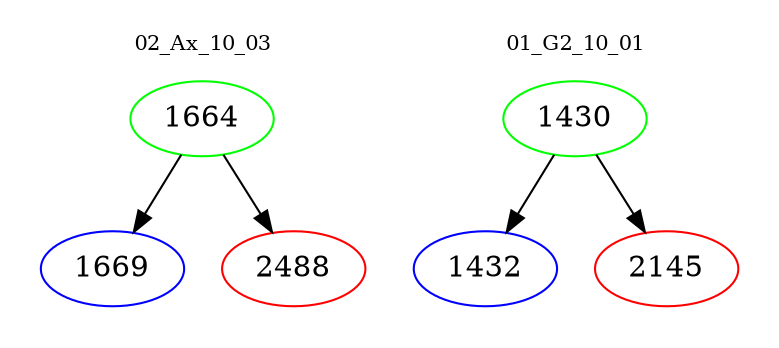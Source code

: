 digraph{
subgraph cluster_0 {
color = white
label = "02_Ax_10_03";
fontsize=10;
T0_1664 [label="1664", color="green"]
T0_1664 -> T0_1669 [color="black"]
T0_1669 [label="1669", color="blue"]
T0_1664 -> T0_2488 [color="black"]
T0_2488 [label="2488", color="red"]
}
subgraph cluster_1 {
color = white
label = "01_G2_10_01";
fontsize=10;
T1_1430 [label="1430", color="green"]
T1_1430 -> T1_1432 [color="black"]
T1_1432 [label="1432", color="blue"]
T1_1430 -> T1_2145 [color="black"]
T1_2145 [label="2145", color="red"]
}
}
